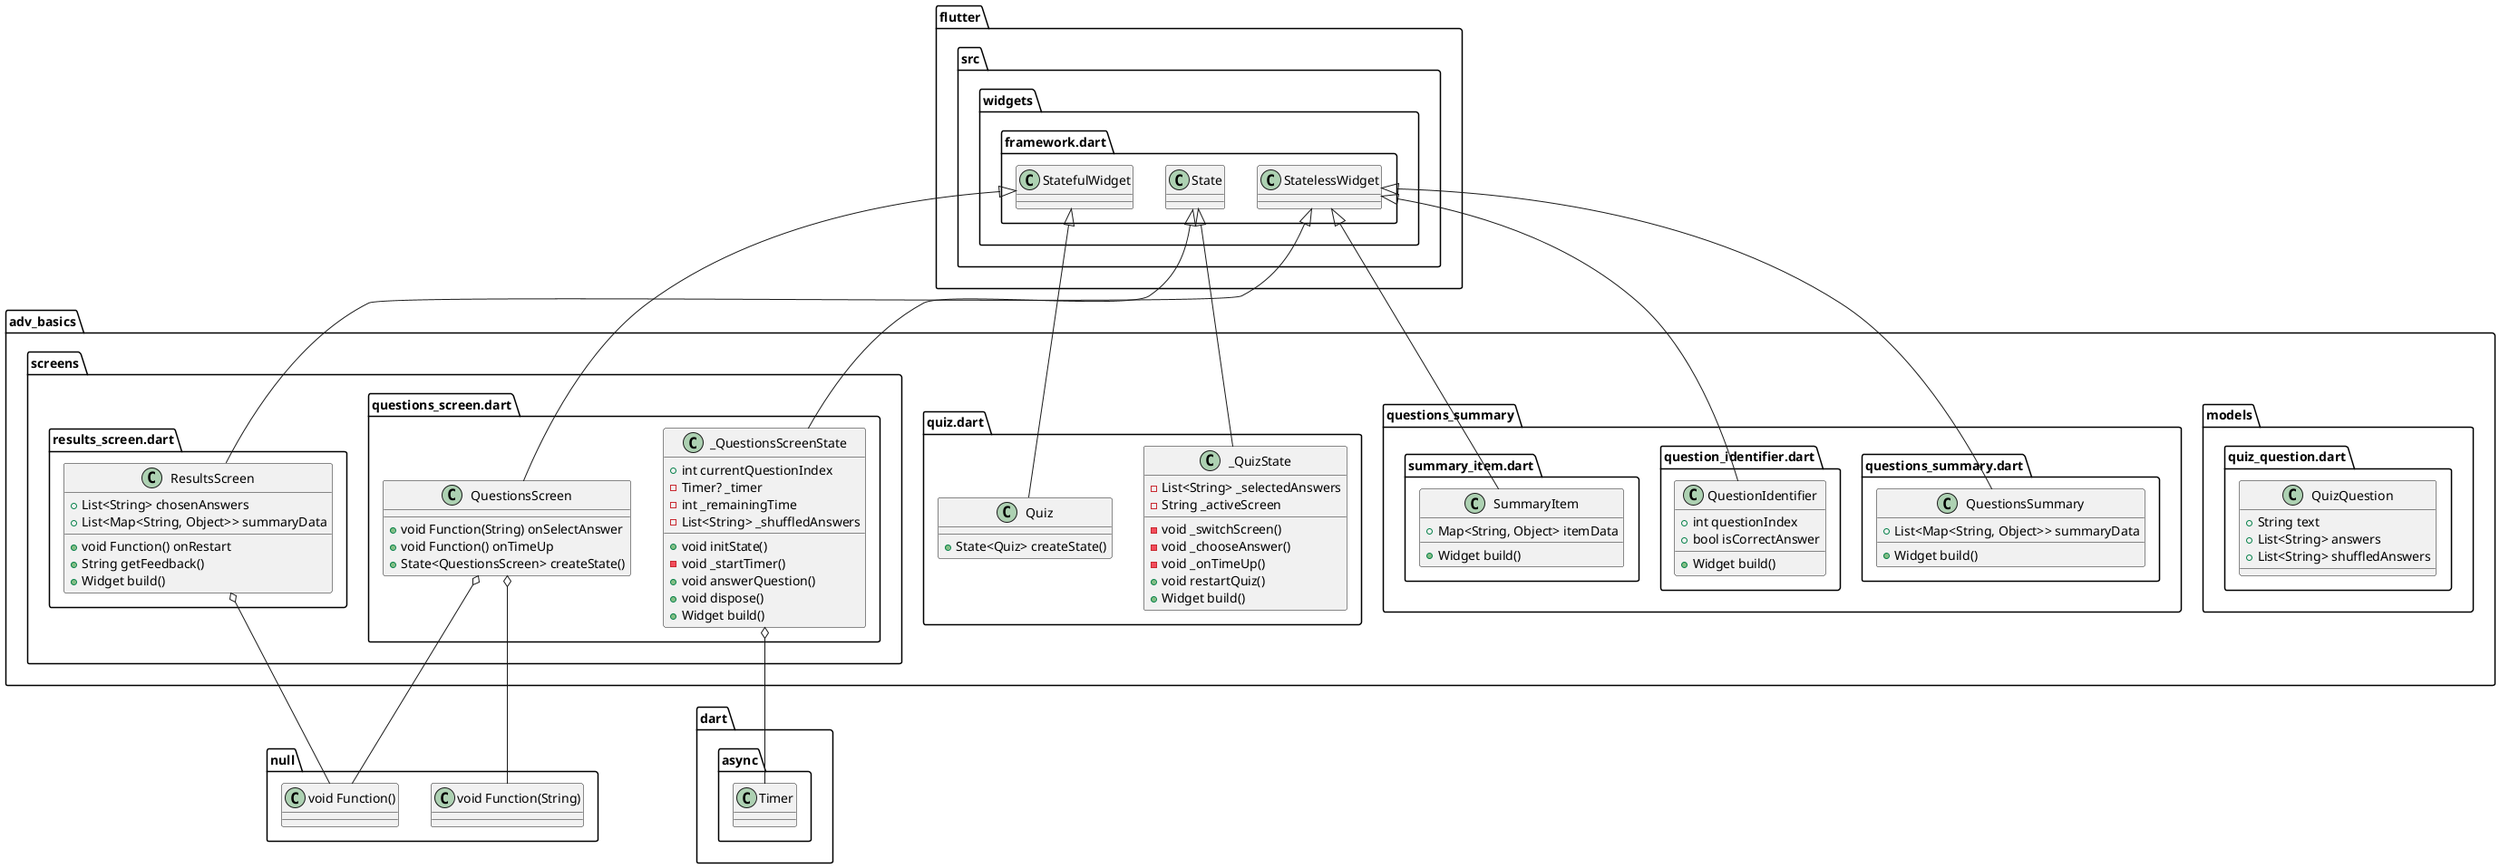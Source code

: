 @startuml
set namespaceSeparator ::

class "adv_basics::models::quiz_question.dart::QuizQuestion" {
  +String text
  +List<String> answers
  +List<String> shuffledAnswers
}

class "adv_basics::questions_summary::questions_summary.dart::QuestionsSummary" {
  +List<Map<String, Object>> summaryData
  +Widget build()
}

"flutter::src::widgets::framework.dart::StatelessWidget" <|-- "adv_basics::questions_summary::questions_summary.dart::QuestionsSummary"

class "adv_basics::questions_summary::question_identifier.dart::QuestionIdentifier" {
  +int questionIndex
  +bool isCorrectAnswer
  +Widget build()
}

"flutter::src::widgets::framework.dart::StatelessWidget" <|-- "adv_basics::questions_summary::question_identifier.dart::QuestionIdentifier"

class "adv_basics::questions_summary::summary_item.dart::SummaryItem" {
  +Map<String, Object> itemData
  +Widget build()
}

"flutter::src::widgets::framework.dart::StatelessWidget" <|-- "adv_basics::questions_summary::summary_item.dart::SummaryItem"

class "adv_basics::quiz.dart::Quiz" {
  +State<Quiz> createState()
}

"flutter::src::widgets::framework.dart::StatefulWidget" <|-- "adv_basics::quiz.dart::Quiz"

class "adv_basics::quiz.dart::_QuizState" {
  -List<String> _selectedAnswers
  -String _activeScreen
  -void _switchScreen()
  -void _chooseAnswer()
  -void _onTimeUp()
  +void restartQuiz()
  +Widget build()
}

"flutter::src::widgets::framework.dart::State" <|-- "adv_basics::quiz.dart::_QuizState"

class "adv_basics::screens::questions_screen.dart::QuestionsScreen" {
  +void Function(String) onSelectAnswer
  +void Function() onTimeUp
  +State<QuestionsScreen> createState()
}

"adv_basics::screens::questions_screen.dart::QuestionsScreen" o-- "null::void Function(String)"
"adv_basics::screens::questions_screen.dart::QuestionsScreen" o-- "null::void Function()"
"flutter::src::widgets::framework.dart::StatefulWidget" <|-- "adv_basics::screens::questions_screen.dart::QuestionsScreen"

class "adv_basics::screens::questions_screen.dart::_QuestionsScreenState" {
  +int currentQuestionIndex
  -Timer? _timer
  -int _remainingTime
  -List<String> _shuffledAnswers
  +void initState()
  -void _startTimer()
  +void answerQuestion()
  +void dispose()
  +Widget build()
}

"adv_basics::screens::questions_screen.dart::_QuestionsScreenState" o-- "dart::async::Timer"
"flutter::src::widgets::framework.dart::State" <|-- "adv_basics::screens::questions_screen.dart::_QuestionsScreenState"

class "adv_basics::screens::results_screen.dart::ResultsScreen" {
  +void Function() onRestart
  +List<String> chosenAnswers
  +List<Map<String, Object>> summaryData
  +String getFeedback()
  +Widget build()
}

"adv_basics::screens::results_screen.dart::ResultsScreen" o-- "null::void Function()"
"flutter::src::widgets::framework.dart::StatelessWidget" <|-- "adv_basics::screens::results_screen.dart::ResultsScreen"
@enduml
